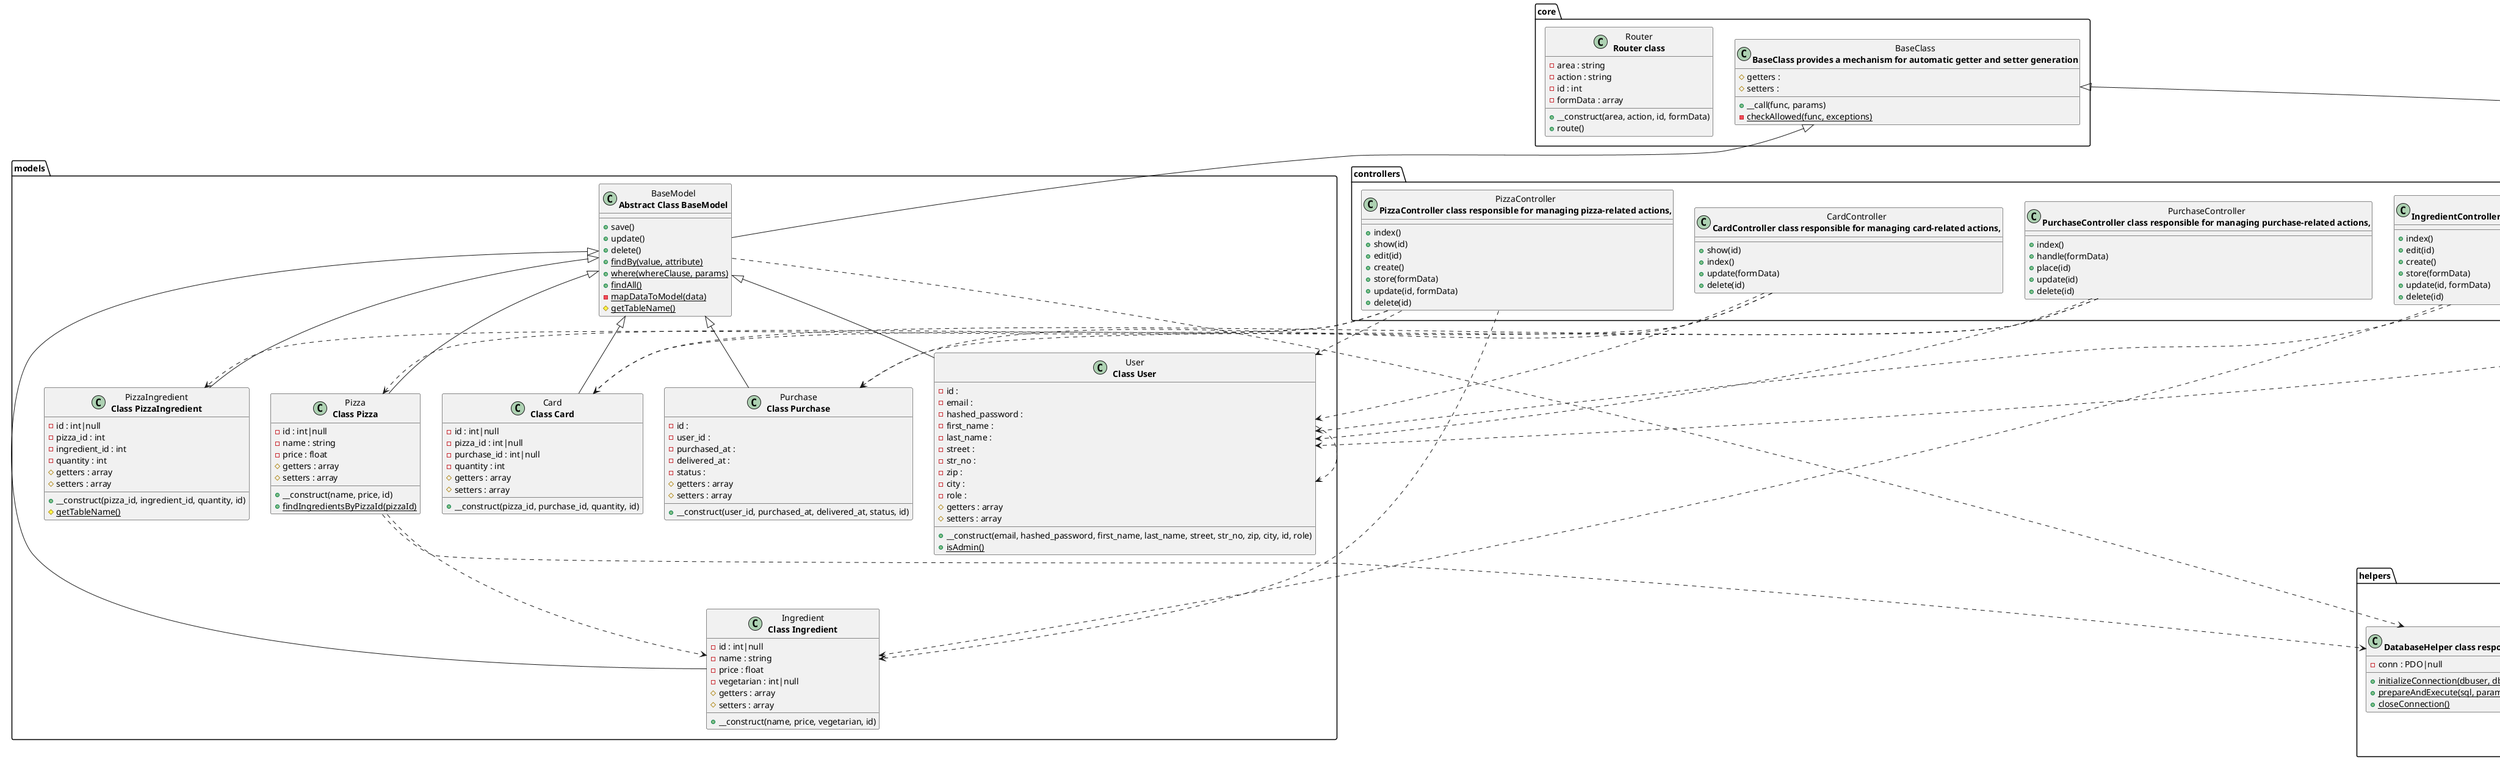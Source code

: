 @startuml
  package models as models {
    class "Purchase\n<b>Class Purchase</b>" as models_Purchase {
      -id : 
      -user_id : 
      -purchased_at : 
      -delivered_at : 
      -status : 
      #getters : array
      #setters : array
      +__construct(user_id, purchased_at, delivered_at, status, id)
    }
    class "User\n<b>Class User</b>" as models_User {
      -id : 
      -email : 
      -hashed_password : 
      -first_name : 
      -last_name : 
      -street : 
      -str_no : 
      -zip : 
      -city : 
      -role : 
      #getters : array
      #setters : array
      +__construct(email, hashed_password, first_name, last_name, street, str_no, zip, city, id, role)
      {static} +isAdmin()
    }
    class "Card\n<b>Class Card</b>" as models_Card {
      -id : int|null
      -pizza_id : int|null
      -purchase_id : int|null
      -quantity : int
      #getters : array
      #setters : array
      +__construct(pizza_id, purchase_id, quantity, id)
    }
    class "PizzaIngredient\n<b>Class PizzaIngredient</b>" as models_PizzaIngredient {
      -id : int|null
      -pizza_id : int
      -ingredient_id : int
      -quantity : int
      #getters : array
      #setters : array
      +__construct(pizza_id, ingredient_id, quantity, id)
      {static} #getTableName()
    }
    class "BaseModel\n<b>Abstract Class BaseModel</b>" as models_BaseModel {
      +save()
      +update()
      +delete()
      {static} +findBy(value, attribute)
      {static} +where(whereClause, params)
      {static} +findAll()
      {static} -mapDataToModel(data)
      {static} #getTableName()
    }
    class "Pizza\n<b>Class Pizza</b>" as models_Pizza {
      -id : int|null
      -name : string
      -price : float
      #getters : array
      #setters : array
      +__construct(name, price, id)
      {static} +findIngredientsByPizzaId(pizzaId)
    }
    class "Ingredient\n<b>Class Ingredient</b>" as models_Ingredient {
      -id : int|null
      -name : string
      -price : float
      -vegetarian : int|null
      #getters : array
      #setters : array
      +__construct(name, price, vegetarian, id)
    }
  }
  package helpers as helpers {
    class "Helper\n<b>Helper class providing utility functions for CSRF (Cross-Site Request Forgery) protection.</b>" as helpers_Helper {
      {static} +checkCSRFToken()
      {static} +generateCSRFToken()
      {static} +validateSession()
    }
    class "DatabaseHelper\n<b>DatabaseHelper class responsible for establishing a connection to the database</b>" as helpers_DatabaseHelper {
      -conn : PDO|null
      {static} +initializeConnection(dbuser, dbpassword)
      {static} +prepareAndExecute(sql, params)
      {static} +closeConnection()
    }
    class "FormCheckHelper\n<b>FormCheckHelper class for handling form data, especially related to password validation.</b>" as helpers_FormCheckHelper {
      -email : 
      -password : 
      -password_hash : 
      -password_repeat : 
      #getters : 
      #setters : 
      +__construct(formData)
      +validatePasswordPolicy()
      +validatePasswordEquality()
      -setHashedPassword(password)
    }
  }
  package controllers as controllers {
    class "UserController\n<b>UserController class responsible for managing user-related actions, such as</b>" as controllers_UserController {
      +index()
      +new()
      +login(formData)
      +create(formData)
      -store(user)
      +signOut()
    }
    class "PurchaseController\n<b>PurchaseController class responsible for managing purchase-related actions,</b>" as controllers_PurchaseController {
      +index()
      +handle(formData)
      +place(id)
      +update(id)
      +delete(id)
    }
    class "IngredientController\n<b>IngredientController class responsible for managing ingredient-related actions,</b>" as controllers_IngredientController {
      +index()
      +edit(id)
      +create()
      +store(formData)
      +update(id, formData)
      +delete(id)
    }
    class "PizzaController\n<b>PizzaController class responsible for managing pizza-related actions,</b>" as controllers_PizzaController {
      +index()
      +show(id)
      +edit(id)
      +create()
      +store(formData)
      +update(id, formData)
      +delete(id)
    }
    class "CardController\n<b>CardController class responsible for managing card-related actions,</b>" as controllers_CardController {
      +show(id)
      +index()
      +update(formData)
      +delete(id)
    }
  }
  package core as core {
    class "BaseClass\n<b>BaseClass provides a mechanism for automatic getter and setter generation</b>" as core_BaseClass {
      #getters : 
      #setters : 
      +__call(func, params)
      {static} -checkAllowed(func, exceptions)
    }
    class "Router\n<b>Router class</b>" as core_Router {
      -area : string
      -action : string
      -id : int
      -formData : array
      +__construct(area, action, id, formData)
      +route()
    }
  }
  package database as database {
    class "MigrateDatabase\n<b>Class MigrateDatabase</b>" as database_MigrateDatabase {
      +executeSqlFile(filePath, dbUser, dbPassword)
    }
  }
  controllers_CardController ..> models_Card
  controllers_CardController ..> models_Purchase
  controllers_CardController ..> models_User
  controllers_IngredientController ..> models_Ingredient
  controllers_IngredientController ..> models_User
  controllers_PizzaController ..> models_Ingredient
  controllers_PizzaController ..> models_Pizza
  controllers_PizzaController ..> models_PizzaIngredient
  controllers_PizzaController ..> models_User
  controllers_PurchaseController ..> models_Card
  controllers_PurchaseController ..> models_Purchase
  controllers_PurchaseController ..> models_User
  controllers_UserController ..> helpers_FormCheckHelper
  controllers_UserController ..> models_User
  core_BaseClass <|-- helpers_FormCheckHelper
  core_BaseClass <|-- models_BaseModel
  database_MigrateDatabase ..> helpers_DatabaseHelper
  models_BaseModel ..> helpers_DatabaseHelper
  models_BaseModel <|-- models_Card
  models_BaseModel <|-- models_Ingredient
  models_BaseModel <|-- models_Pizza
  models_BaseModel <|-- models_PizzaIngredient
  models_BaseModel <|-- models_Purchase
  models_BaseModel <|-- models_User
  models_Pizza ..> helpers_DatabaseHelper
  models_Pizza ..> models_Ingredient
  models_User ..> models_User
@enduml

